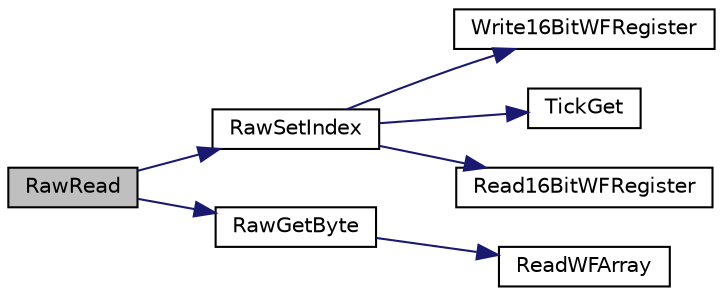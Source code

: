 digraph "RawRead"
{
  edge [fontname="Helvetica",fontsize="10",labelfontname="Helvetica",labelfontsize="10"];
  node [fontname="Helvetica",fontsize="10",shape=record];
  rankdir="LR";
  Node1 [label="RawRead",height=0.2,width=0.4,color="black", fillcolor="grey75", style="filled", fontcolor="black"];
  Node1 -> Node2 [color="midnightblue",fontsize="10",style="solid",fontname="Helvetica"];
  Node2 [label="RawSetIndex",height=0.2,width=0.4,color="black", fillcolor="white", style="filled",URL="$_w_f_driver_raw_8c.html#a0992ec8558dd60d4d002ea18d557dcdc"];
  Node2 -> Node3 [color="midnightblue",fontsize="10",style="solid",fontname="Helvetica"];
  Node3 [label="Write16BitWFRegister",height=0.2,width=0.4,color="black", fillcolor="white", style="filled",URL="$_w_f_driver_prv_8h.html#a914c1bea2233e373d5f6180b0be32b03"];
  Node2 -> Node4 [color="midnightblue",fontsize="10",style="solid",fontname="Helvetica"];
  Node4 [label="TickGet",height=0.2,width=0.4,color="black", fillcolor="white", style="filled",URL="$_tick_8h.html#a035d1d3f8afdca7abedf588ee1b20af0"];
  Node2 -> Node5 [color="midnightblue",fontsize="10",style="solid",fontname="Helvetica"];
  Node5 [label="Read16BitWFRegister",height=0.2,width=0.4,color="black", fillcolor="white", style="filled",URL="$_w_f_driver_prv_8h.html#a0bf9eb8a56860f2fccbf68f53ca8eb46"];
  Node1 -> Node6 [color="midnightblue",fontsize="10",style="solid",fontname="Helvetica"];
  Node6 [label="RawGetByte",height=0.2,width=0.4,color="black", fillcolor="white", style="filled",URL="$_w_f_driver_raw_8c.html#a0f9f450b78d964f8b34c2f3d50472527"];
  Node6 -> Node7 [color="midnightblue",fontsize="10",style="solid",fontname="Helvetica"];
  Node7 [label="ReadWFArray",height=0.2,width=0.4,color="black", fillcolor="white", style="filled",URL="$_w_f_driver_prv_8h.html#ab01f171165bfff9b15b269ac4c4c5574"];
}

